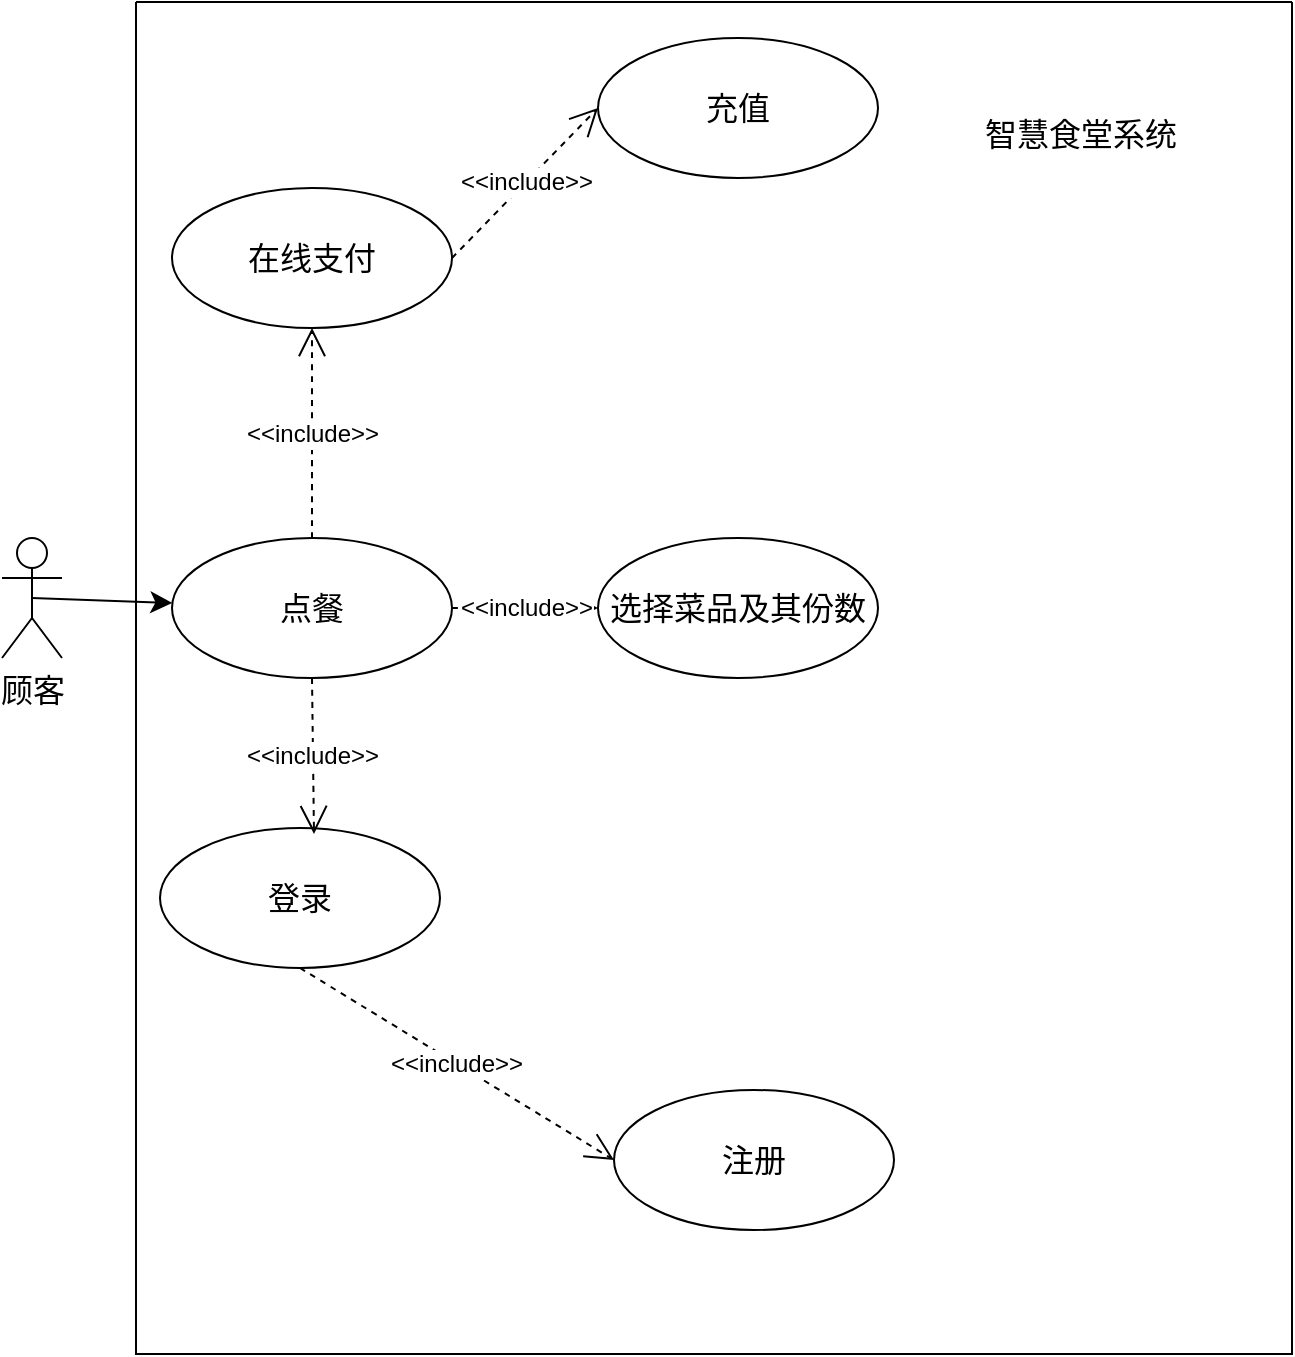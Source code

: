 <mxfile version="22.0.3" type="device">
  <diagram name="第 1 页" id="p0B2vBMXxDNuQ7igy5FY">
    <mxGraphModel dx="1102" dy="1325" grid="0" gridSize="10" guides="1" tooltips="1" connect="1" arrows="1" fold="1" page="0" pageScale="1" pageWidth="827" pageHeight="1169" math="0" shadow="0">
      <root>
        <mxCell id="0" />
        <mxCell id="1" parent="0" />
        <mxCell id="IiQ4irR07SNd9dN-od0m-14" style="edgeStyle=none;curved=1;rounded=0;orthogonalLoop=1;jettySize=auto;html=1;exitX=0.5;exitY=0.5;exitDx=0;exitDy=0;exitPerimeter=0;fontSize=12;startSize=8;endSize=8;" edge="1" parent="1" source="IiQ4irR07SNd9dN-od0m-2" target="IiQ4irR07SNd9dN-od0m-6">
          <mxGeometry relative="1" as="geometry" />
        </mxCell>
        <mxCell id="IiQ4irR07SNd9dN-od0m-2" value="顾客" style="shape=umlActor;verticalLabelPosition=bottom;verticalAlign=top;html=1;fontSize=16;" vertex="1" parent="1">
          <mxGeometry x="-136" y="191" width="30" height="60" as="geometry" />
        </mxCell>
        <mxCell id="IiQ4irR07SNd9dN-od0m-3" value="" style="swimlane;startSize=0;fontSize=16;" vertex="1" parent="1">
          <mxGeometry x="-69" y="-77" width="578" height="676" as="geometry" />
        </mxCell>
        <mxCell id="IiQ4irR07SNd9dN-od0m-6" value="点餐" style="ellipse;whiteSpace=wrap;html=1;fontSize=16;" vertex="1" parent="IiQ4irR07SNd9dN-od0m-3">
          <mxGeometry x="18" y="268" width="140" height="70" as="geometry" />
        </mxCell>
        <mxCell id="IiQ4irR07SNd9dN-od0m-7" value="登录" style="ellipse;whiteSpace=wrap;html=1;fontSize=16;" vertex="1" parent="IiQ4irR07SNd9dN-od0m-3">
          <mxGeometry x="12" y="413" width="140" height="70" as="geometry" />
        </mxCell>
        <mxCell id="IiQ4irR07SNd9dN-od0m-8" value="&amp;lt;&amp;lt;include&amp;gt;&amp;gt;" style="endArrow=open;endSize=12;dashed=1;html=1;rounded=0;fontSize=12;curved=1;exitX=0.5;exitY=1;exitDx=0;exitDy=0;entryX=0.55;entryY=0.043;entryDx=0;entryDy=0;entryPerimeter=0;" edge="1" parent="IiQ4irR07SNd9dN-od0m-3" source="IiQ4irR07SNd9dN-od0m-6" target="IiQ4irR07SNd9dN-od0m-7">
          <mxGeometry width="160" relative="1" as="geometry">
            <mxPoint x="179" y="281" as="sourcePoint" />
            <mxPoint x="339" y="281" as="targetPoint" />
          </mxGeometry>
        </mxCell>
        <mxCell id="IiQ4irR07SNd9dN-od0m-10" value="注册" style="ellipse;whiteSpace=wrap;html=1;fontSize=16;" vertex="1" parent="IiQ4irR07SNd9dN-od0m-3">
          <mxGeometry x="239" y="544" width="140" height="70" as="geometry" />
        </mxCell>
        <mxCell id="IiQ4irR07SNd9dN-od0m-9" value="选择菜品及其份数" style="ellipse;whiteSpace=wrap;html=1;fontSize=16;" vertex="1" parent="IiQ4irR07SNd9dN-od0m-3">
          <mxGeometry x="231" y="268" width="140" height="70" as="geometry" />
        </mxCell>
        <mxCell id="IiQ4irR07SNd9dN-od0m-11" value="&amp;lt;&amp;lt;include&amp;gt;&amp;gt;" style="endArrow=open;endSize=12;dashed=1;html=1;rounded=0;fontSize=12;curved=1;exitX=1;exitY=0.5;exitDx=0;exitDy=0;entryX=0;entryY=0.5;entryDx=0;entryDy=0;" edge="1" parent="IiQ4irR07SNd9dN-od0m-3" source="IiQ4irR07SNd9dN-od0m-6" target="IiQ4irR07SNd9dN-od0m-9">
          <mxGeometry width="160" relative="1" as="geometry">
            <mxPoint x="179" y="281" as="sourcePoint" />
            <mxPoint x="339" y="281" as="targetPoint" />
          </mxGeometry>
        </mxCell>
        <mxCell id="IiQ4irR07SNd9dN-od0m-12" value="&amp;lt;&amp;lt;include&amp;gt;&amp;gt;" style="endArrow=open;endSize=12;dashed=1;html=1;rounded=0;fontSize=12;curved=1;exitX=0.5;exitY=1;exitDx=0;exitDy=0;entryX=0;entryY=0.5;entryDx=0;entryDy=0;" edge="1" parent="IiQ4irR07SNd9dN-od0m-3" source="IiQ4irR07SNd9dN-od0m-7" target="IiQ4irR07SNd9dN-od0m-10">
          <mxGeometry width="160" relative="1" as="geometry">
            <mxPoint x="179" y="281" as="sourcePoint" />
            <mxPoint x="339" y="281" as="targetPoint" />
          </mxGeometry>
        </mxCell>
        <mxCell id="IiQ4irR07SNd9dN-od0m-13" value="在线支付" style="ellipse;whiteSpace=wrap;html=1;fontSize=16;" vertex="1" parent="IiQ4irR07SNd9dN-od0m-3">
          <mxGeometry x="18" y="93" width="140" height="70" as="geometry" />
        </mxCell>
        <mxCell id="IiQ4irR07SNd9dN-od0m-15" value="&amp;lt;&amp;lt;include&amp;gt;&amp;gt;" style="endArrow=open;endSize=12;dashed=1;html=1;rounded=0;fontSize=12;curved=1;exitX=0.5;exitY=0;exitDx=0;exitDy=0;entryX=0.5;entryY=1;entryDx=0;entryDy=0;" edge="1" parent="IiQ4irR07SNd9dN-od0m-3" source="IiQ4irR07SNd9dN-od0m-6" target="IiQ4irR07SNd9dN-od0m-13">
          <mxGeometry width="160" relative="1" as="geometry">
            <mxPoint x="179" y="281" as="sourcePoint" />
            <mxPoint x="339" y="281" as="targetPoint" />
          </mxGeometry>
        </mxCell>
        <mxCell id="IiQ4irR07SNd9dN-od0m-16" value="充值" style="ellipse;whiteSpace=wrap;html=1;fontSize=16;" vertex="1" parent="IiQ4irR07SNd9dN-od0m-3">
          <mxGeometry x="231" y="18" width="140" height="70" as="geometry" />
        </mxCell>
        <mxCell id="IiQ4irR07SNd9dN-od0m-17" value="&amp;lt;&amp;lt;include&amp;gt;&amp;gt;" style="endArrow=open;endSize=12;dashed=1;html=1;rounded=0;fontSize=12;curved=1;exitX=1;exitY=0.5;exitDx=0;exitDy=0;entryX=0;entryY=0.5;entryDx=0;entryDy=0;" edge="1" parent="IiQ4irR07SNd9dN-od0m-3" source="IiQ4irR07SNd9dN-od0m-13" target="IiQ4irR07SNd9dN-od0m-16">
          <mxGeometry width="160" relative="1" as="geometry">
            <mxPoint x="179" y="281" as="sourcePoint" />
            <mxPoint x="339" y="281" as="targetPoint" />
          </mxGeometry>
        </mxCell>
        <mxCell id="IiQ4irR07SNd9dN-od0m-18" value="智慧食堂系统" style="text;html=1;align=center;verticalAlign=middle;resizable=0;points=[];autosize=1;strokeColor=none;fillColor=none;fontSize=16;" vertex="1" parent="1">
          <mxGeometry x="346" y="-27" width="114" height="31" as="geometry" />
        </mxCell>
      </root>
    </mxGraphModel>
  </diagram>
</mxfile>

